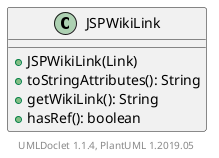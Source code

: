 @startuml

    class JSPWikiLink [[JSPWikiLink.html]] {
        +JSPWikiLink(Link)
        +toStringAttributes(): String
        +getWikiLink(): String
        +hasRef(): boolean
    }


    center footer UMLDoclet 1.1.4, PlantUML 1.2019.05
@enduml
